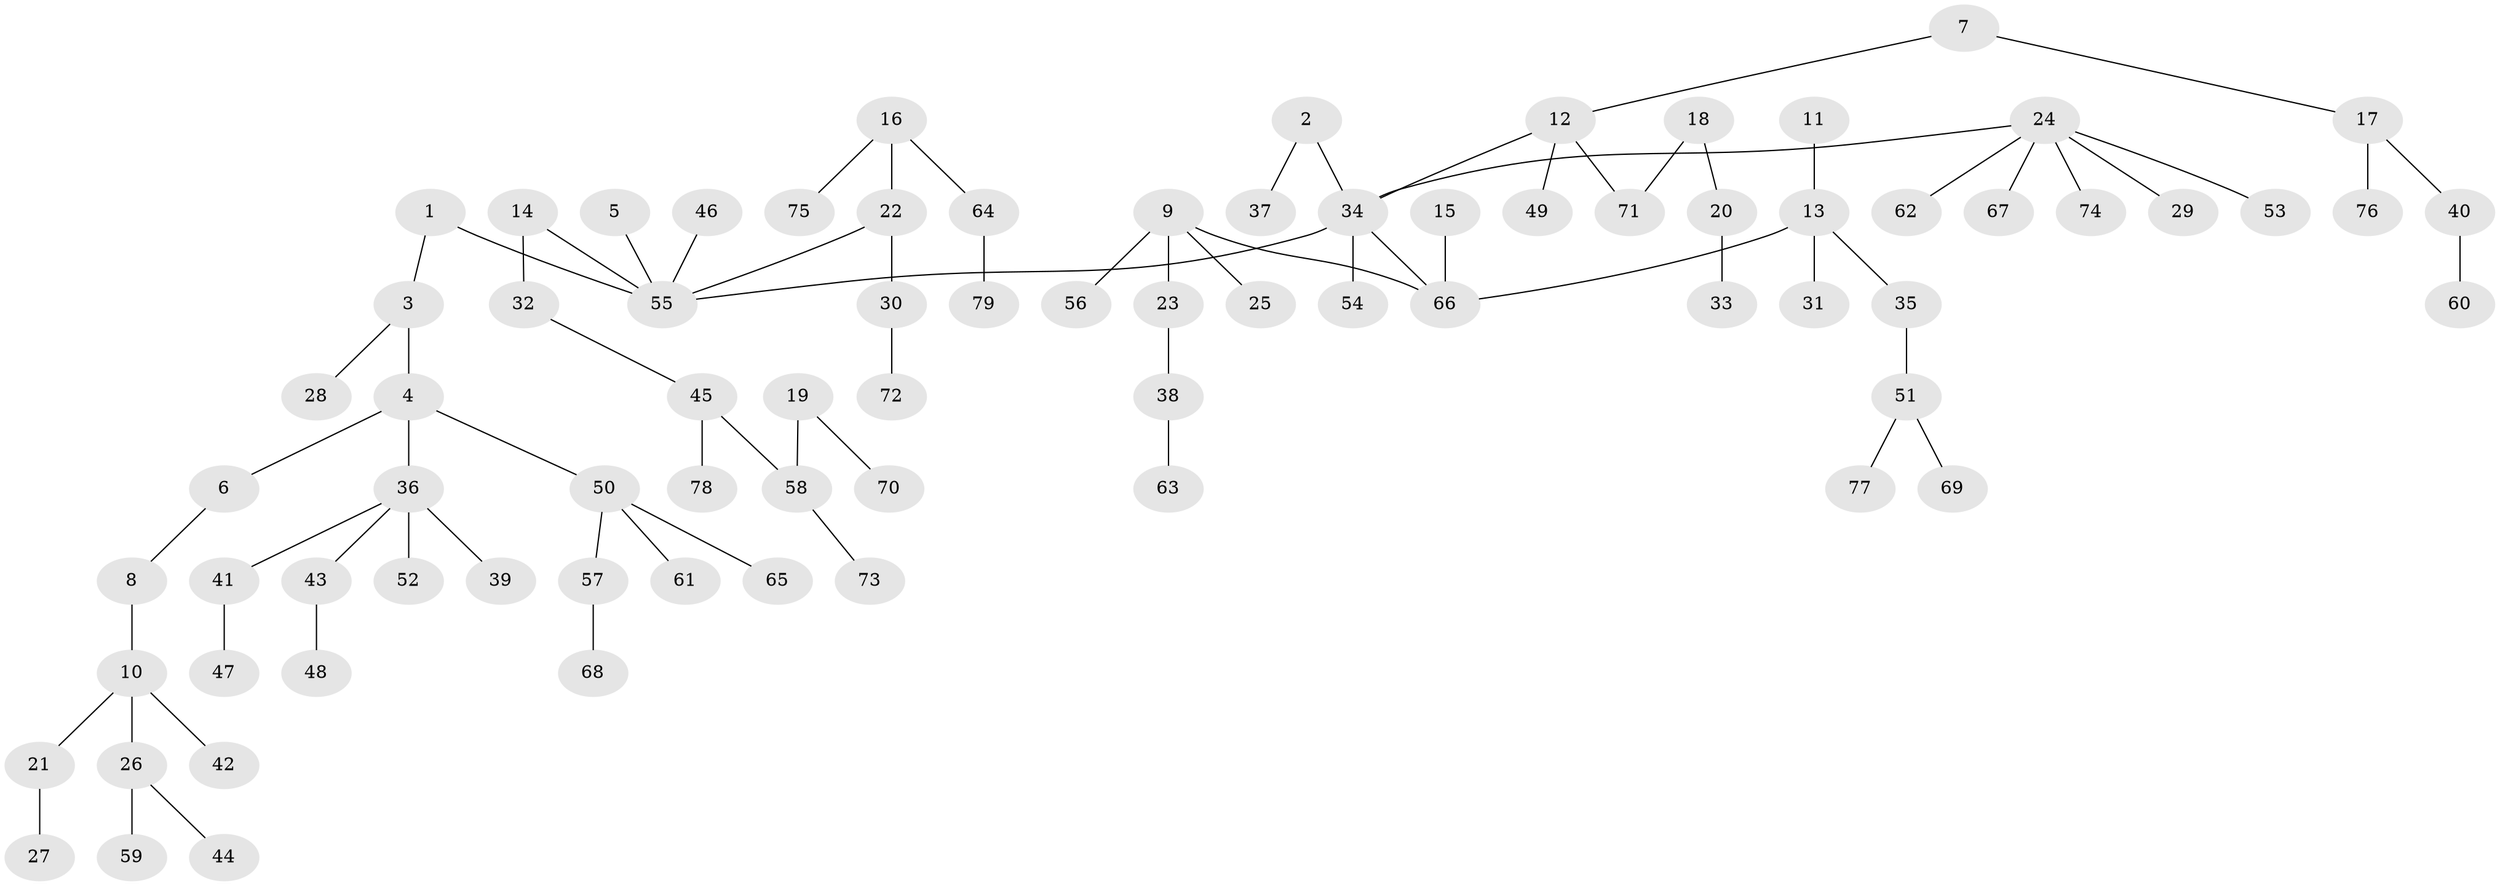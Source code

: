 // original degree distribution, {7: 0.017857142857142856, 4: 0.07142857142857142, 2: 0.26785714285714285, 5: 0.026785714285714284, 3: 0.09821428571428571, 1: 0.5, 6: 0.017857142857142856}
// Generated by graph-tools (version 1.1) at 2025/37/03/04/25 23:37:16]
// undirected, 79 vertices, 78 edges
graph export_dot {
  node [color=gray90,style=filled];
  1;
  2;
  3;
  4;
  5;
  6;
  7;
  8;
  9;
  10;
  11;
  12;
  13;
  14;
  15;
  16;
  17;
  18;
  19;
  20;
  21;
  22;
  23;
  24;
  25;
  26;
  27;
  28;
  29;
  30;
  31;
  32;
  33;
  34;
  35;
  36;
  37;
  38;
  39;
  40;
  41;
  42;
  43;
  44;
  45;
  46;
  47;
  48;
  49;
  50;
  51;
  52;
  53;
  54;
  55;
  56;
  57;
  58;
  59;
  60;
  61;
  62;
  63;
  64;
  65;
  66;
  67;
  68;
  69;
  70;
  71;
  72;
  73;
  74;
  75;
  76;
  77;
  78;
  79;
  1 -- 3 [weight=1.0];
  1 -- 55 [weight=1.0];
  2 -- 34 [weight=1.0];
  2 -- 37 [weight=1.0];
  3 -- 4 [weight=1.0];
  3 -- 28 [weight=1.0];
  4 -- 6 [weight=1.0];
  4 -- 36 [weight=1.0];
  4 -- 50 [weight=1.0];
  5 -- 55 [weight=1.0];
  6 -- 8 [weight=1.0];
  7 -- 12 [weight=1.0];
  7 -- 17 [weight=1.0];
  8 -- 10 [weight=1.0];
  9 -- 23 [weight=1.0];
  9 -- 25 [weight=1.0];
  9 -- 56 [weight=1.0];
  9 -- 66 [weight=1.0];
  10 -- 21 [weight=1.0];
  10 -- 26 [weight=1.0];
  10 -- 42 [weight=1.0];
  11 -- 13 [weight=1.0];
  12 -- 34 [weight=1.0];
  12 -- 49 [weight=1.0];
  12 -- 71 [weight=1.0];
  13 -- 31 [weight=1.0];
  13 -- 35 [weight=1.0];
  13 -- 66 [weight=1.0];
  14 -- 32 [weight=1.0];
  14 -- 55 [weight=1.0];
  15 -- 66 [weight=1.0];
  16 -- 22 [weight=1.0];
  16 -- 64 [weight=1.0];
  16 -- 75 [weight=1.0];
  17 -- 40 [weight=1.0];
  17 -- 76 [weight=1.0];
  18 -- 20 [weight=1.0];
  18 -- 71 [weight=1.0];
  19 -- 58 [weight=1.0];
  19 -- 70 [weight=1.0];
  20 -- 33 [weight=1.0];
  21 -- 27 [weight=1.0];
  22 -- 30 [weight=1.0];
  22 -- 55 [weight=1.0];
  23 -- 38 [weight=1.0];
  24 -- 29 [weight=1.0];
  24 -- 34 [weight=1.0];
  24 -- 53 [weight=1.0];
  24 -- 62 [weight=1.0];
  24 -- 67 [weight=1.0];
  24 -- 74 [weight=1.0];
  26 -- 44 [weight=1.0];
  26 -- 59 [weight=1.0];
  30 -- 72 [weight=1.0];
  32 -- 45 [weight=1.0];
  34 -- 54 [weight=1.0];
  34 -- 55 [weight=1.0];
  34 -- 66 [weight=1.0];
  35 -- 51 [weight=1.0];
  36 -- 39 [weight=1.0];
  36 -- 41 [weight=1.0];
  36 -- 43 [weight=1.0];
  36 -- 52 [weight=1.0];
  38 -- 63 [weight=1.0];
  40 -- 60 [weight=1.0];
  41 -- 47 [weight=1.0];
  43 -- 48 [weight=1.0];
  45 -- 58 [weight=1.0];
  45 -- 78 [weight=1.0];
  46 -- 55 [weight=1.0];
  50 -- 57 [weight=1.0];
  50 -- 61 [weight=1.0];
  50 -- 65 [weight=1.0];
  51 -- 69 [weight=1.0];
  51 -- 77 [weight=1.0];
  57 -- 68 [weight=1.0];
  58 -- 73 [weight=1.0];
  64 -- 79 [weight=1.0];
}
